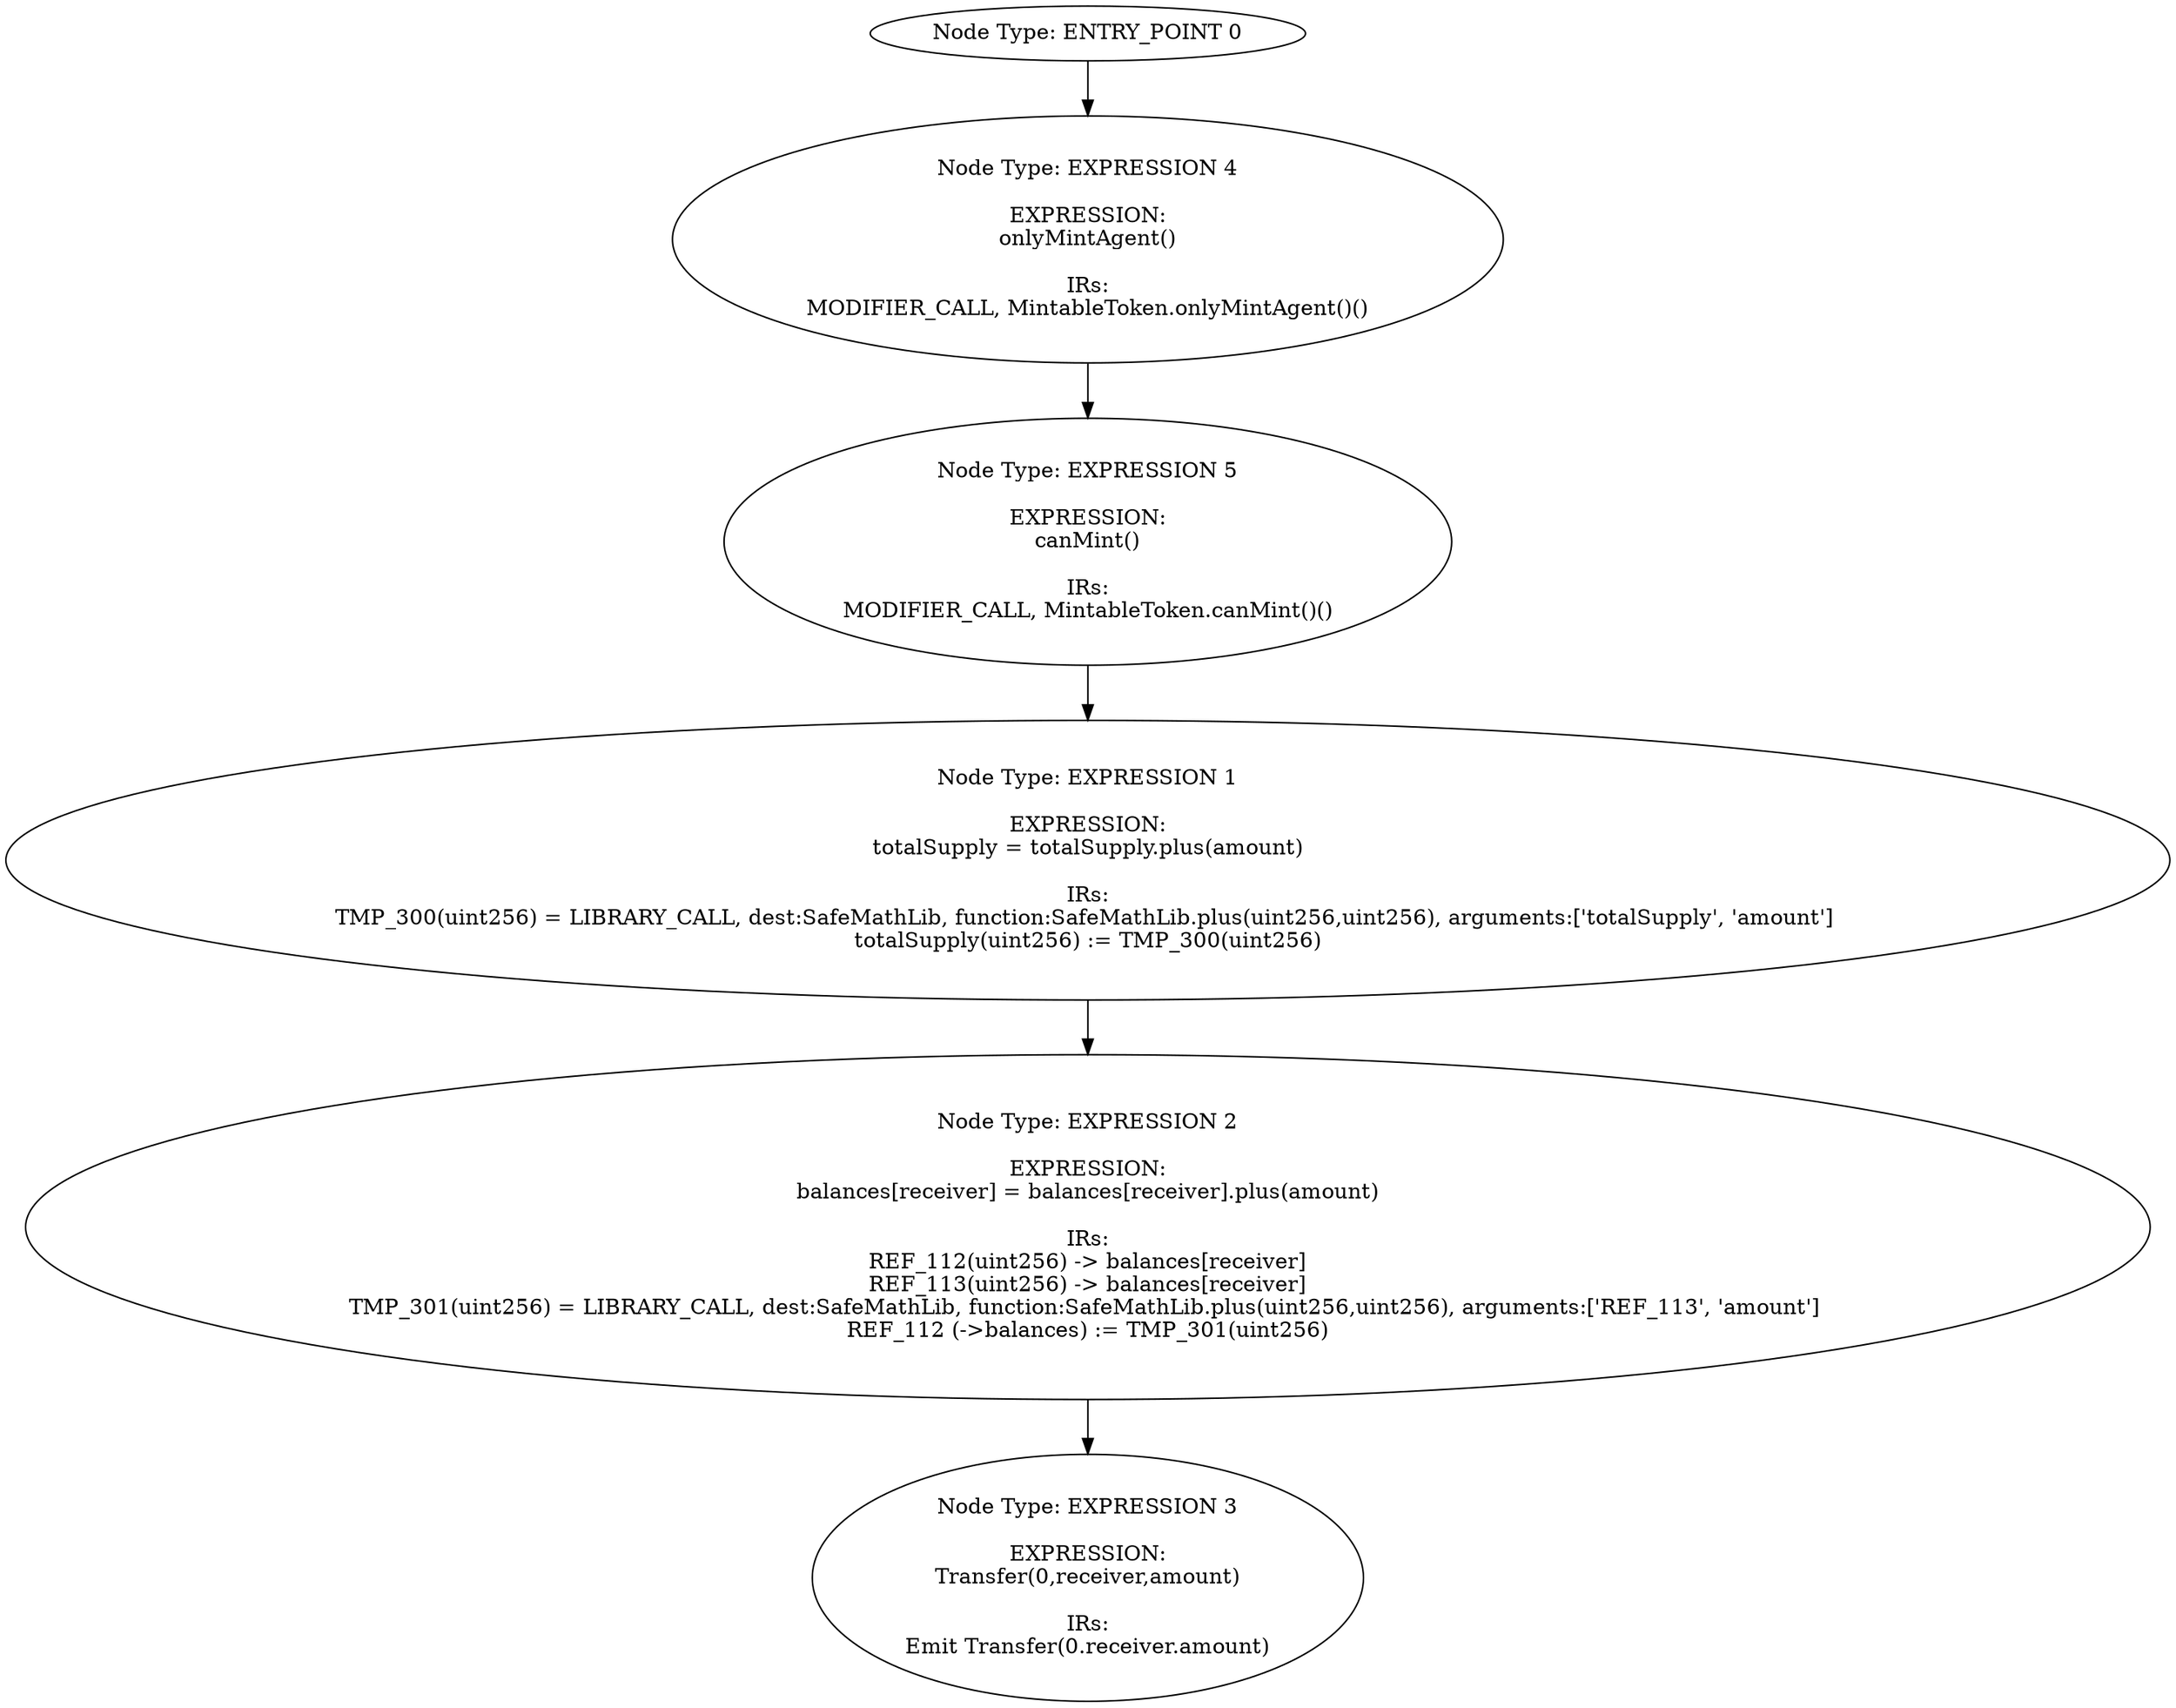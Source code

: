 digraph{
0[label="Node Type: ENTRY_POINT 0
"];
0->4;
1[label="Node Type: EXPRESSION 1

EXPRESSION:
totalSupply = totalSupply.plus(amount)

IRs:
TMP_300(uint256) = LIBRARY_CALL, dest:SafeMathLib, function:SafeMathLib.plus(uint256,uint256), arguments:['totalSupply', 'amount'] 
totalSupply(uint256) := TMP_300(uint256)"];
1->2;
2[label="Node Type: EXPRESSION 2

EXPRESSION:
balances[receiver] = balances[receiver].plus(amount)

IRs:
REF_112(uint256) -> balances[receiver]
REF_113(uint256) -> balances[receiver]
TMP_301(uint256) = LIBRARY_CALL, dest:SafeMathLib, function:SafeMathLib.plus(uint256,uint256), arguments:['REF_113', 'amount'] 
REF_112 (->balances) := TMP_301(uint256)"];
2->3;
3[label="Node Type: EXPRESSION 3

EXPRESSION:
Transfer(0,receiver,amount)

IRs:
Emit Transfer(0.receiver.amount)"];
4[label="Node Type: EXPRESSION 4

EXPRESSION:
onlyMintAgent()

IRs:
MODIFIER_CALL, MintableToken.onlyMintAgent()()"];
4->5;
5[label="Node Type: EXPRESSION 5

EXPRESSION:
canMint()

IRs:
MODIFIER_CALL, MintableToken.canMint()()"];
5->1;
}
